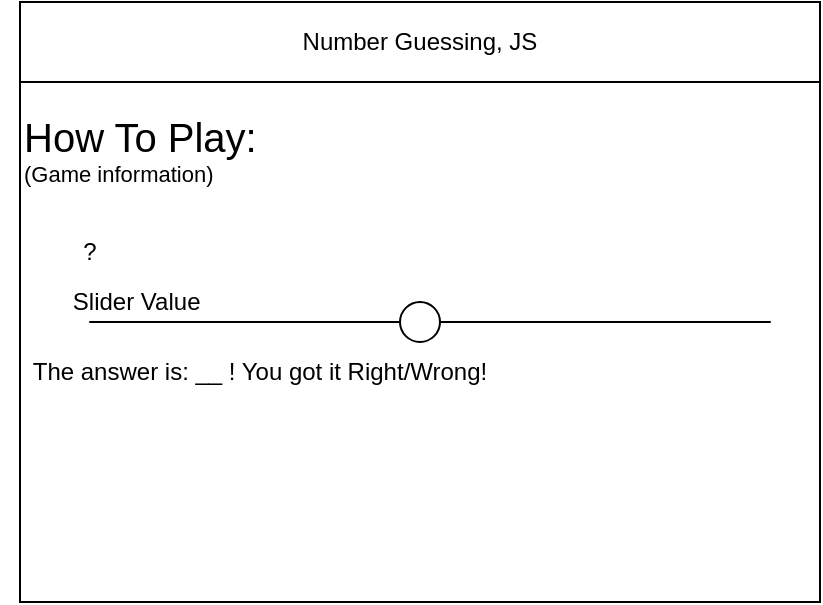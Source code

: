 <mxfile>
    <diagram id="pIaEtrtLPv3HG8r1JEND" name="Page-1">
        <mxGraphModel dx="1074" dy="741" grid="1" gridSize="10" guides="1" tooltips="1" connect="1" arrows="1" fold="1" page="1" pageScale="1" pageWidth="850" pageHeight="1100" math="0" shadow="0">
            <root>
                <mxCell id="0"/>
                <mxCell id="1" parent="0"/>
                <mxCell id="2" value="" style="rounded=0;whiteSpace=wrap;html=1;" parent="1" vertex="1">
                    <mxGeometry x="80" y="80" width="400" height="300" as="geometry"/>
                </mxCell>
                <mxCell id="3" value="Number Guessing, JS" style="rounded=0;whiteSpace=wrap;html=1;" parent="1" vertex="1">
                    <mxGeometry x="80" y="80" width="400" height="40" as="geometry"/>
                </mxCell>
                <mxCell id="13" value="" style="group" parent="1" vertex="1" connectable="0">
                    <mxGeometry x="150" y="230" width="260" height="20" as="geometry"/>
                </mxCell>
                <mxCell id="8" value="" style="endArrow=none;html=1;startArrow=none;" parent="13" source="9" edge="1">
                    <mxGeometry width="50" height="50" relative="1" as="geometry">
                        <mxPoint y="10" as="sourcePoint"/>
                        <mxPoint x="260" y="10" as="targetPoint"/>
                        <Array as="points">
                            <mxPoint x="310" y="10"/>
                        </Array>
                    </mxGeometry>
                </mxCell>
                <mxCell id="9" value="" style="ellipse;whiteSpace=wrap;html=1;aspect=fixed;" parent="13" vertex="1">
                    <mxGeometry x="120" width="20" height="20" as="geometry"/>
                </mxCell>
                <mxCell id="12" value="" style="endArrow=none;html=1;" parent="13" target="9" edge="1">
                    <mxGeometry width="50" height="50" relative="1" as="geometry">
                        <mxPoint y="10" as="sourcePoint"/>
                        <mxPoint x="260" y="10" as="targetPoint"/>
                        <Array as="points">
                            <mxPoint x="-40" y="10"/>
                        </Array>
                    </mxGeometry>
                </mxCell>
                <mxCell id="14" value="Slider Value&amp;nbsp;" style="text;html=1;strokeColor=none;fillColor=none;align=center;verticalAlign=middle;whiteSpace=wrap;rounded=0;" parent="1" vertex="1">
                    <mxGeometry x="100" y="222.5" width="80" height="15" as="geometry"/>
                </mxCell>
                <mxCell id="15" value="?" style="text;html=1;strokeColor=none;fillColor=none;align=center;verticalAlign=middle;whiteSpace=wrap;rounded=0;" parent="1" vertex="1">
                    <mxGeometry x="100" y="200" width="30" height="10" as="geometry"/>
                </mxCell>
                <mxCell id="16" value="The answer is: __ ! You got it Right/Wrong!" style="text;html=1;strokeColor=none;fillColor=none;align=center;verticalAlign=middle;whiteSpace=wrap;rounded=0;" parent="1" vertex="1">
                    <mxGeometry x="70" y="250" width="260" height="30" as="geometry"/>
                </mxCell>
                <mxCell id="17" value="&lt;div&gt;&lt;font style=&quot;font-size: 20px&quot;&gt;How To Play:&lt;/font&gt;&lt;/div&gt;&lt;div style=&quot;font-size: 11px&quot;&gt;(Game information)&lt;/div&gt;" style="text;html=1;strokeColor=none;fillColor=none;align=left;verticalAlign=middle;whiteSpace=wrap;rounded=0;" vertex="1" parent="1">
                    <mxGeometry x="80" y="130" width="130" height="47.5" as="geometry"/>
                </mxCell>
            </root>
        </mxGraphModel>
    </diagram>
</mxfile>